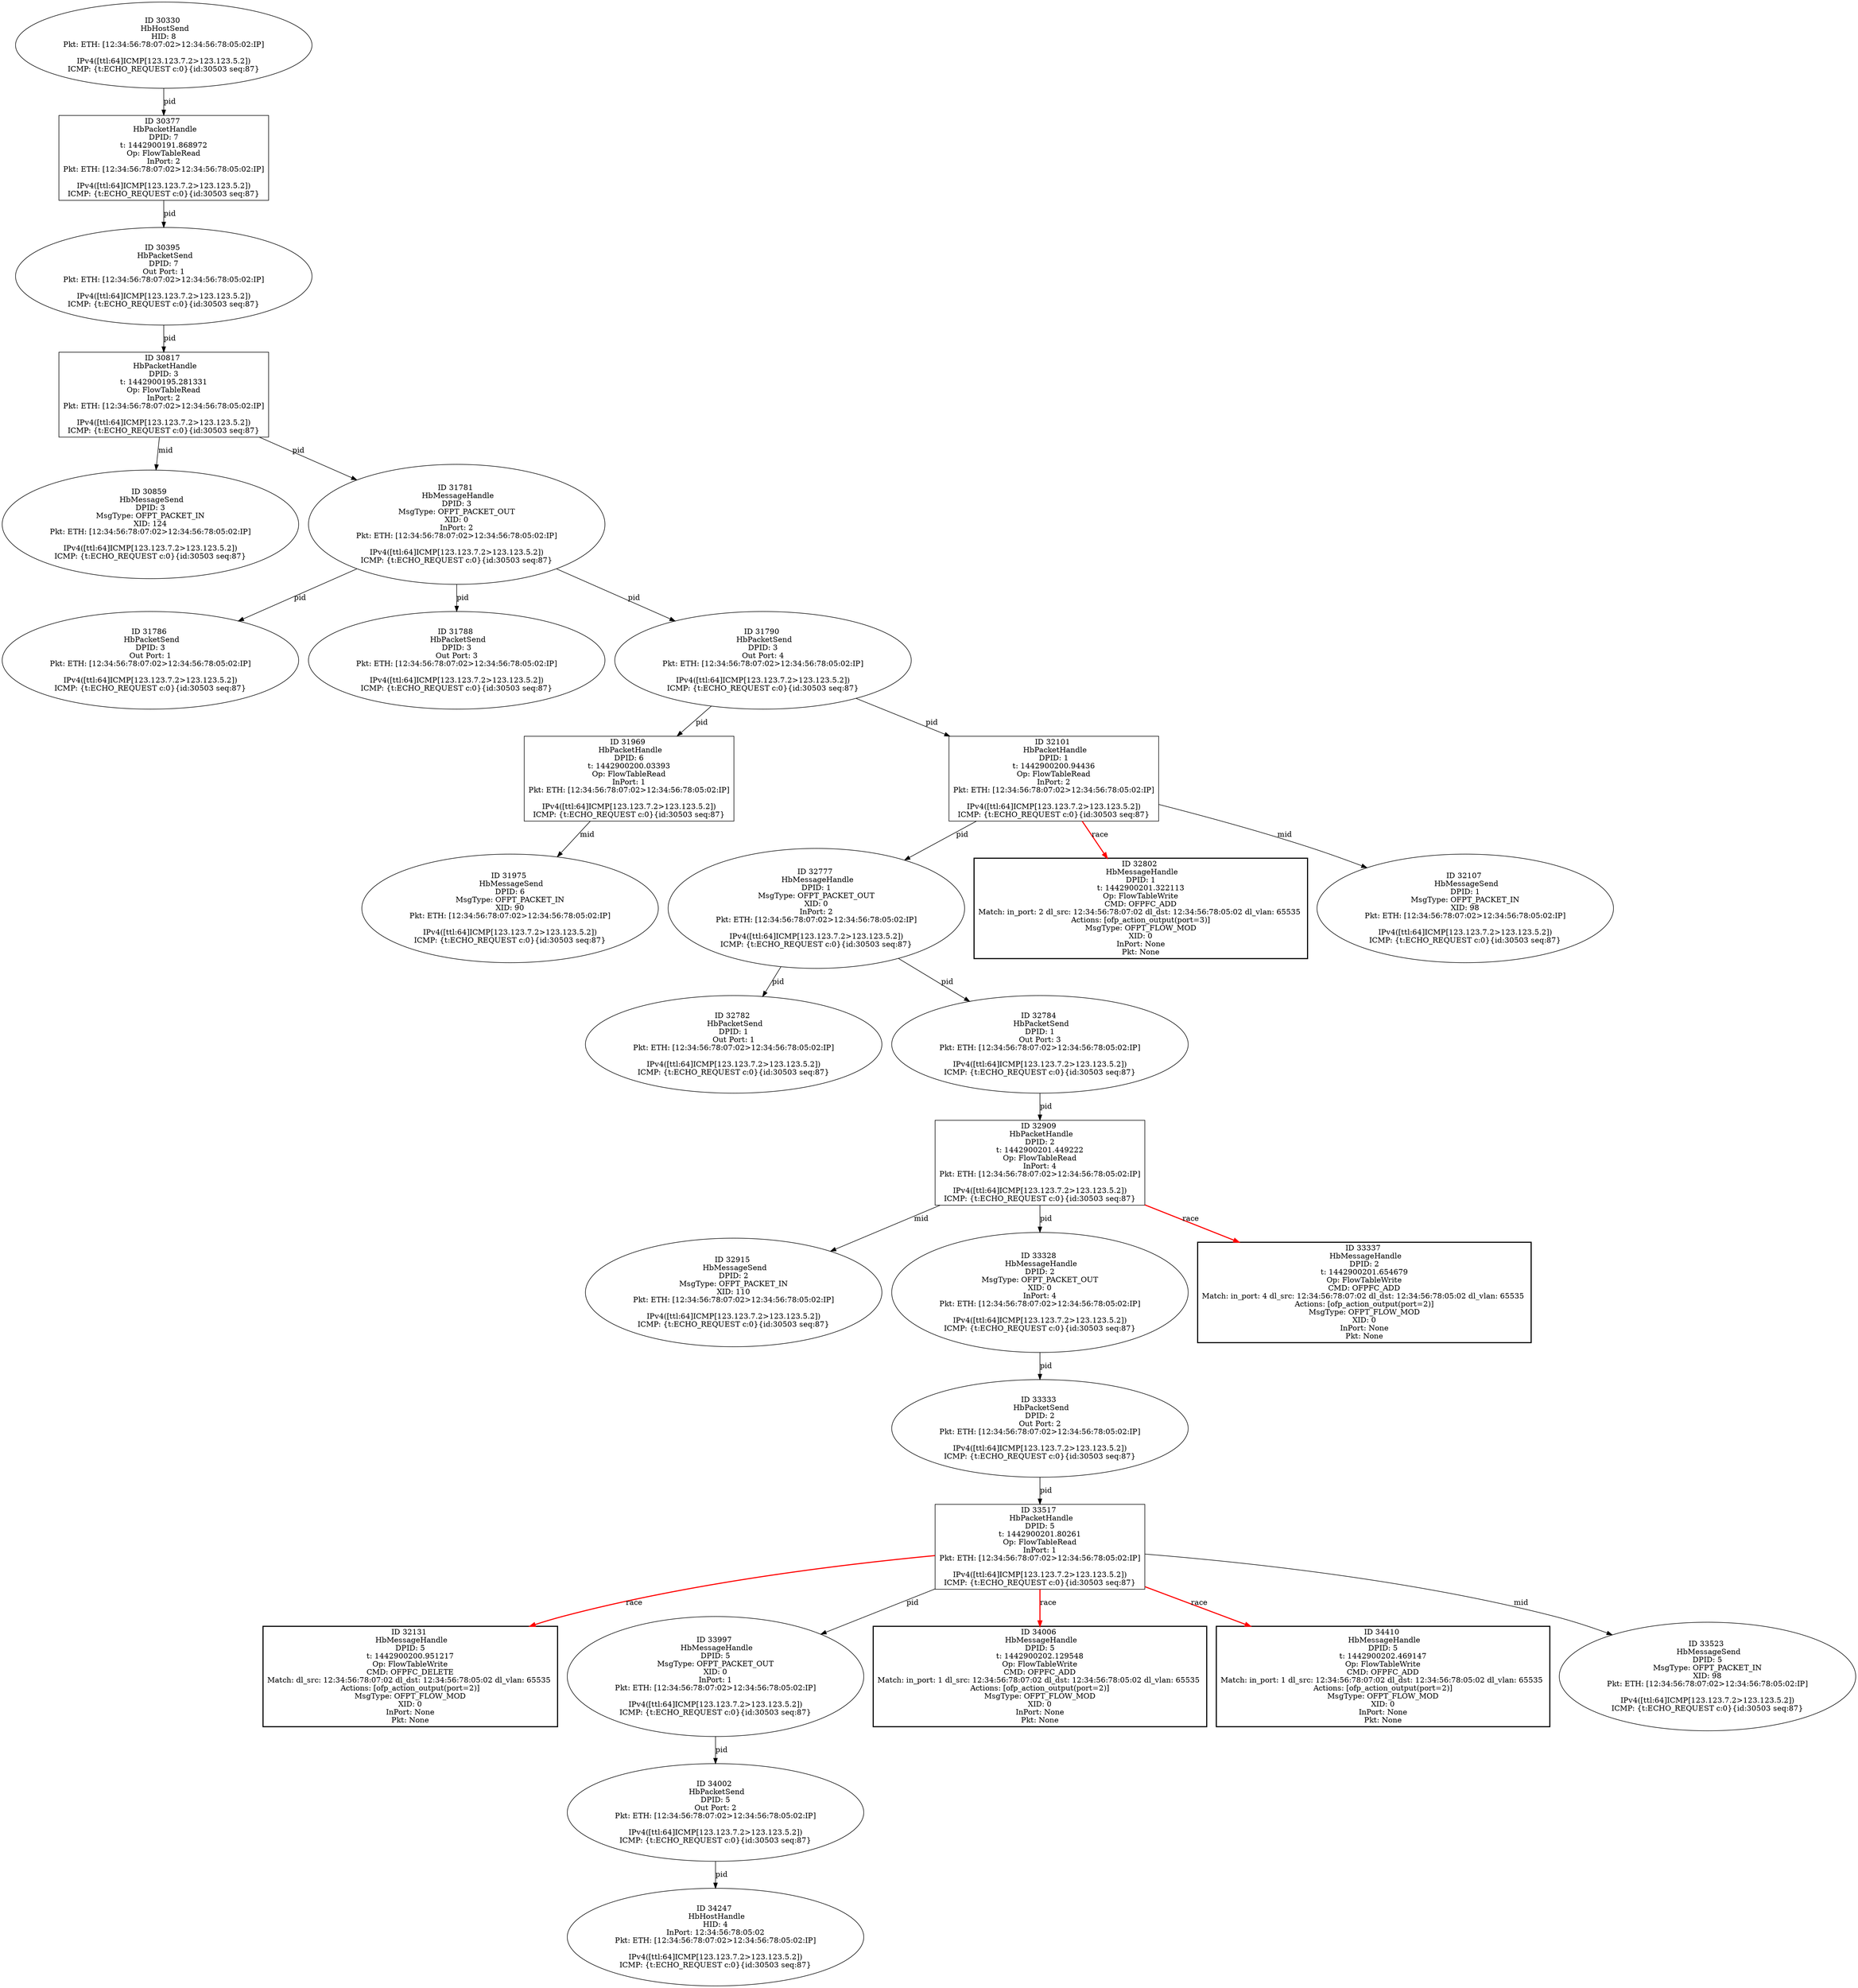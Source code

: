 strict digraph G {
32131 [shape=box, style=bold, event=<hb_events.HbMessageHandle object at 0x10eaca090>, label="ID 32131 
 HbMessageHandle
DPID: 5
t: 1442900200.951217
Op: FlowTableWrite
CMD: OFPFC_DELETE
Match: dl_src: 12:34:56:78:07:02 dl_dst: 12:34:56:78:05:02 dl_vlan: 65535 
Actions: [ofp_action_output(port=2)]
MsgType: OFPT_FLOW_MOD
XID: 0
InPort: None
Pkt: None"];
32777 [shape=oval, event=<hb_events.HbMessageHandle object at 0x10eba4c50>, label="ID 32777 
 HbMessageHandle
DPID: 1
MsgType: OFPT_PACKET_OUT
XID: 0
InPort: 2
Pkt: ETH: [12:34:56:78:07:02>12:34:56:78:05:02:IP]

IPv4([ttl:64]ICMP[123.123.7.2>123.123.5.2])
ICMP: {t:ECHO_REQUEST c:0}{id:30503 seq:87}"];
30859 [shape=oval, event=<hb_events.HbMessageSend object at 0x10e726790>, label="ID 30859 
 HbMessageSend
DPID: 3
MsgType: OFPT_PACKET_IN
XID: 124
Pkt: ETH: [12:34:56:78:07:02>12:34:56:78:05:02:IP]

IPv4([ttl:64]ICMP[123.123.7.2>123.123.5.2])
ICMP: {t:ECHO_REQUEST c:0}{id:30503 seq:87}"];
32909 [shape=box, event=<hb_events.HbPacketHandle object at 0x10ebd8c90>, label="ID 32909 
 HbPacketHandle
DPID: 2
t: 1442900201.449222
Op: FlowTableRead
InPort: 4
Pkt: ETH: [12:34:56:78:07:02>12:34:56:78:05:02:IP]

IPv4([ttl:64]ICMP[123.123.7.2>123.123.5.2])
ICMP: {t:ECHO_REQUEST c:0}{id:30503 seq:87}"];
32782 [shape=oval, event=<hb_events.HbPacketSend object at 0x10ebad190>, label="ID 32782 
 HbPacketSend
DPID: 1
Out Port: 1
Pkt: ETH: [12:34:56:78:07:02>12:34:56:78:05:02:IP]

IPv4([ttl:64]ICMP[123.123.7.2>123.123.5.2])
ICMP: {t:ECHO_REQUEST c:0}{id:30503 seq:87}"];
32784 [shape=oval, event=<hb_events.HbPacketSend object at 0x10ebad3d0>, label="ID 32784 
 HbPacketSend
DPID: 1
Out Port: 3
Pkt: ETH: [12:34:56:78:07:02>12:34:56:78:05:02:IP]

IPv4([ttl:64]ICMP[123.123.7.2>123.123.5.2])
ICMP: {t:ECHO_REQUEST c:0}{id:30503 seq:87}"];
32915 [shape=oval, event=<hb_events.HbMessageSend object at 0x10ebdf790>, label="ID 32915 
 HbMessageSend
DPID: 2
MsgType: OFPT_PACKET_IN
XID: 110
Pkt: ETH: [12:34:56:78:07:02>12:34:56:78:05:02:IP]

IPv4([ttl:64]ICMP[123.123.7.2>123.123.5.2])
ICMP: {t:ECHO_REQUEST c:0}{id:30503 seq:87}"];
32802 [shape=box, style=bold, event=<hb_events.HbMessageHandle object at 0x10ebb2110>, label="ID 32802 
 HbMessageHandle
DPID: 1
t: 1442900201.322113
Op: FlowTableWrite
CMD: OFPFC_ADD
Match: in_port: 2 dl_src: 12:34:56:78:07:02 dl_dst: 12:34:56:78:05:02 dl_vlan: 65535 
Actions: [ofp_action_output(port=3)]
MsgType: OFPT_FLOW_MOD
XID: 0
InPort: None
Pkt: None"];
31781 [shape=oval, event=<hb_events.HbMessageHandle object at 0x10ea0f5d0>, label="ID 31781 
 HbMessageHandle
DPID: 3
MsgType: OFPT_PACKET_OUT
XID: 0
InPort: 2
Pkt: ETH: [12:34:56:78:07:02>12:34:56:78:05:02:IP]

IPv4([ttl:64]ICMP[123.123.7.2>123.123.5.2])
ICMP: {t:ECHO_REQUEST c:0}{id:30503 seq:87}"];
30377 [shape=box, event=<hb_events.HbPacketHandle object at 0x10e45d450>, label="ID 30377 
 HbPacketHandle
DPID: 7
t: 1442900191.868972
Op: FlowTableRead
InPort: 2
Pkt: ETH: [12:34:56:78:07:02>12:34:56:78:05:02:IP]

IPv4([ttl:64]ICMP[123.123.7.2>123.123.5.2])
ICMP: {t:ECHO_REQUEST c:0}{id:30503 seq:87}"];
31786 [shape=oval, event=<hb_events.HbPacketSend object at 0x10ea0fd10>, label="ID 31786 
 HbPacketSend
DPID: 3
Out Port: 1
Pkt: ETH: [12:34:56:78:07:02>12:34:56:78:05:02:IP]

IPv4([ttl:64]ICMP[123.123.7.2>123.123.5.2])
ICMP: {t:ECHO_REQUEST c:0}{id:30503 seq:87}"];
31788 [shape=oval, event=<hb_events.HbPacketSend object at 0x10ea0ff50>, label="ID 31788 
 HbPacketSend
DPID: 3
Out Port: 3
Pkt: ETH: [12:34:56:78:07:02>12:34:56:78:05:02:IP]

IPv4([ttl:64]ICMP[123.123.7.2>123.123.5.2])
ICMP: {t:ECHO_REQUEST c:0}{id:30503 seq:87}"];
31790 [shape=oval, event=<hb_events.HbPacketSend object at 0x10ea151d0>, label="ID 31790 
 HbPacketSend
DPID: 3
Out Port: 4
Pkt: ETH: [12:34:56:78:07:02>12:34:56:78:05:02:IP]

IPv4([ttl:64]ICMP[123.123.7.2>123.123.5.2])
ICMP: {t:ECHO_REQUEST c:0}{id:30503 seq:87}"];
33328 [shape=oval, event=<hb_events.HbMessageHandle object at 0x10ec7fc50>, label="ID 33328 
 HbMessageHandle
DPID: 2
MsgType: OFPT_PACKET_OUT
XID: 0
InPort: 4
Pkt: ETH: [12:34:56:78:07:02>12:34:56:78:05:02:IP]

IPv4([ttl:64]ICMP[123.123.7.2>123.123.5.2])
ICMP: {t:ECHO_REQUEST c:0}{id:30503 seq:87}"];
33333 [shape=oval, event=<hb_events.HbPacketSend object at 0x10ec85a90>, label="ID 33333 
 HbPacketSend
DPID: 2
Out Port: 2
Pkt: ETH: [12:34:56:78:07:02>12:34:56:78:05:02:IP]

IPv4([ttl:64]ICMP[123.123.7.2>123.123.5.2])
ICMP: {t:ECHO_REQUEST c:0}{id:30503 seq:87}"];
33337 [shape=box, style=bold, event=<hb_events.HbMessageHandle object at 0x10ec8ca10>, label="ID 33337 
 HbMessageHandle
DPID: 2
t: 1442900201.654679
Op: FlowTableWrite
CMD: OFPFC_ADD
Match: in_port: 4 dl_src: 12:34:56:78:07:02 dl_dst: 12:34:56:78:05:02 dl_vlan: 65535 
Actions: [ofp_action_output(port=2)]
MsgType: OFPT_FLOW_MOD
XID: 0
InPort: None
Pkt: None"];
30395 [shape=oval, event=<hb_events.HbPacketSend object at 0x10e41dc90>, label="ID 30395 
 HbPacketSend
DPID: 7
Out Port: 1
Pkt: ETH: [12:34:56:78:07:02>12:34:56:78:05:02:IP]

IPv4([ttl:64]ICMP[123.123.7.2>123.123.5.2])
ICMP: {t:ECHO_REQUEST c:0}{id:30503 seq:87}"];
34247 [shape=oval, event=<hb_events.HbHostHandle object at 0x10ee42790>, label="ID 34247 
 HbHostHandle
HID: 4
InPort: 12:34:56:78:05:02
Pkt: ETH: [12:34:56:78:07:02>12:34:56:78:05:02:IP]

IPv4([ttl:64]ICMP[123.123.7.2>123.123.5.2])
ICMP: {t:ECHO_REQUEST c:0}{id:30503 seq:87}"];
31969 [shape=box, event=<hb_events.HbPacketHandle object at 0x10ea45250>, label="ID 31969 
 HbPacketHandle
DPID: 6
t: 1442900200.03393
Op: FlowTableRead
InPort: 1
Pkt: ETH: [12:34:56:78:07:02>12:34:56:78:05:02:IP]

IPv4([ttl:64]ICMP[123.123.7.2>123.123.5.2])
ICMP: {t:ECHO_REQUEST c:0}{id:30503 seq:87}"];
33997 [shape=oval, event=<hb_events.HbMessageHandle object at 0x10edbae90>, label="ID 33997 
 HbMessageHandle
DPID: 5
MsgType: OFPT_PACKET_OUT
XID: 0
InPort: 1
Pkt: ETH: [12:34:56:78:07:02>12:34:56:78:05:02:IP]

IPv4([ttl:64]ICMP[123.123.7.2>123.123.5.2])
ICMP: {t:ECHO_REQUEST c:0}{id:30503 seq:87}"];
34002 [shape=oval, event=<hb_events.HbPacketSend object at 0x10edc03d0>, label="ID 34002 
 HbPacketSend
DPID: 5
Out Port: 2
Pkt: ETH: [12:34:56:78:07:02>12:34:56:78:05:02:IP]

IPv4([ttl:64]ICMP[123.123.7.2>123.123.5.2])
ICMP: {t:ECHO_REQUEST c:0}{id:30503 seq:87}"];
34006 [shape=box, style=bold, event=<hb_events.HbMessageHandle object at 0x10edc0790>, label="ID 34006 
 HbMessageHandle
DPID: 5
t: 1442900202.129548
Op: FlowTableWrite
CMD: OFPFC_ADD
Match: in_port: 1 dl_src: 12:34:56:78:07:02 dl_dst: 12:34:56:78:05:02 dl_vlan: 65535 
Actions: [ofp_action_output(port=2)]
MsgType: OFPT_FLOW_MOD
XID: 0
InPort: None
Pkt: None"];
30817 [shape=box, event=<hb_events.HbPacketHandle object at 0x10e726210>, label="ID 30817 
 HbPacketHandle
DPID: 3
t: 1442900195.281331
Op: FlowTableRead
InPort: 2
Pkt: ETH: [12:34:56:78:07:02>12:34:56:78:05:02:IP]

IPv4([ttl:64]ICMP[123.123.7.2>123.123.5.2])
ICMP: {t:ECHO_REQUEST c:0}{id:30503 seq:87}"];
32101 [shape=box, event=<hb_events.HbPacketHandle object at 0x10eabe1d0>, label="ID 32101 
 HbPacketHandle
DPID: 1
t: 1442900200.94436
Op: FlowTableRead
InPort: 2
Pkt: ETH: [12:34:56:78:07:02>12:34:56:78:05:02:IP]

IPv4([ttl:64]ICMP[123.123.7.2>123.123.5.2])
ICMP: {t:ECHO_REQUEST c:0}{id:30503 seq:87}"];
31975 [shape=oval, event=<hb_events.HbMessageSend object at 0x10ea4b590>, label="ID 31975 
 HbMessageSend
DPID: 6
MsgType: OFPT_PACKET_IN
XID: 90
Pkt: ETH: [12:34:56:78:07:02>12:34:56:78:05:02:IP]

IPv4([ttl:64]ICMP[123.123.7.2>123.123.5.2])
ICMP: {t:ECHO_REQUEST c:0}{id:30503 seq:87}"];
34410 [shape=box, style=bold, event=<hb_events.HbMessageHandle object at 0x10eea8750>, label="ID 34410 
 HbMessageHandle
DPID: 5
t: 1442900202.469147
Op: FlowTableWrite
CMD: OFPFC_ADD
Match: in_port: 1 dl_src: 12:34:56:78:07:02 dl_dst: 12:34:56:78:05:02 dl_vlan: 65535 
Actions: [ofp_action_output(port=2)]
MsgType: OFPT_FLOW_MOD
XID: 0
InPort: None
Pkt: None"];
32107 [shape=oval, event=<hb_events.HbMessageSend object at 0x10eabec90>, label="ID 32107 
 HbMessageSend
DPID: 1
MsgType: OFPT_PACKET_IN
XID: 98
Pkt: ETH: [12:34:56:78:07:02>12:34:56:78:05:02:IP]

IPv4([ttl:64]ICMP[123.123.7.2>123.123.5.2])
ICMP: {t:ECHO_REQUEST c:0}{id:30503 seq:87}"];
33517 [shape=box, event=<hb_events.HbPacketHandle object at 0x10ecccf10>, label="ID 33517 
 HbPacketHandle
DPID: 5
t: 1442900201.80261
Op: FlowTableRead
InPort: 1
Pkt: ETH: [12:34:56:78:07:02>12:34:56:78:05:02:IP]

IPv4([ttl:64]ICMP[123.123.7.2>123.123.5.2])
ICMP: {t:ECHO_REQUEST c:0}{id:30503 seq:87}"];
33523 [shape=oval, event=<hb_events.HbMessageSend object at 0x10ecda150>, label="ID 33523 
 HbMessageSend
DPID: 5
MsgType: OFPT_PACKET_IN
XID: 98
Pkt: ETH: [12:34:56:78:07:02>12:34:56:78:05:02:IP]

IPv4([ttl:64]ICMP[123.123.7.2>123.123.5.2])
ICMP: {t:ECHO_REQUEST c:0}{id:30503 seq:87}"];
30330 [shape=oval, event=<hb_events.HbHostSend object at 0x10e3fb3d0>, label="ID 30330 
 HbHostSend
HID: 8
Pkt: ETH: [12:34:56:78:07:02>12:34:56:78:05:02:IP]

IPv4([ttl:64]ICMP[123.123.7.2>123.123.5.2])
ICMP: {t:ECHO_REQUEST c:0}{id:30503 seq:87}"];
32777 -> 32784  [rel=pid, label=pid];
32777 -> 32782  [rel=pid, label=pid];
32909 -> 33328  [rel=pid, label=pid];
32909 -> 33337  [harmful=True, color=red, style=bold, rel=race, label=race];
32909 -> 32915  [rel=mid, label=mid];
32784 -> 32909  [rel=pid, label=pid];
31781 -> 31786  [rel=pid, label=pid];
31781 -> 31788  [rel=pid, label=pid];
31781 -> 31790  [rel=pid, label=pid];
30377 -> 30395  [rel=pid, label=pid];
31790 -> 31969  [rel=pid, label=pid];
31790 -> 32101  [rel=pid, label=pid];
33328 -> 33333  [rel=pid, label=pid];
33333 -> 33517  [rel=pid, label=pid];
30395 -> 30817  [rel=pid, label=pid];
31969 -> 31975  [rel=mid, label=mid];
33997 -> 34002  [rel=pid, label=pid];
34002 -> 34247  [rel=pid, label=pid];
30817 -> 30859  [rel=mid, label=mid];
30817 -> 31781  [rel=pid, label=pid];
32101 -> 32777  [rel=pid, label=pid];
32101 -> 32802  [harmful=True, color=red, style=bold, rel=race, label=race];
32101 -> 32107  [rel=mid, label=mid];
33517 -> 34410  [harmful=True, color=red, style=bold, rel=race, label=race];
33517 -> 33523  [rel=mid, label=mid];
33517 -> 32131  [harmful=True, color=red, style=bold, rel=race, label=race];
33517 -> 33997  [rel=pid, label=pid];
33517 -> 34006  [harmful=True, color=red, style=bold, rel=race, label=race];
30330 -> 30377  [rel=pid, label=pid];
}
